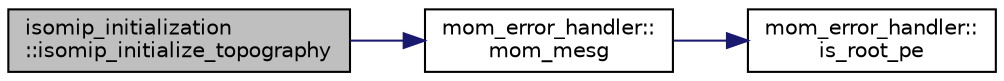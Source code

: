 digraph "isomip_initialization::isomip_initialize_topography"
{
 // INTERACTIVE_SVG=YES
 // LATEX_PDF_SIZE
  edge [fontname="Helvetica",fontsize="10",labelfontname="Helvetica",labelfontsize="10"];
  node [fontname="Helvetica",fontsize="10",shape=record];
  rankdir="LR";
  Node1 [label="isomip_initialization\l::isomip_initialize_topography",height=0.2,width=0.4,color="black", fillcolor="grey75", style="filled", fontcolor="black",tooltip="Initialization of topography for the ISOMIP configuration."];
  Node1 -> Node2 [color="midnightblue",fontsize="10",style="solid",fontname="Helvetica"];
  Node2 [label="mom_error_handler::\lmom_mesg",height=0.2,width=0.4,color="black", fillcolor="white", style="filled",URL="$namespacemom__error__handler.html#a1c462df7b61f1296407b4af51dfeceab",tooltip="This provides a convenient interface for writing an informative comment."];
  Node2 -> Node3 [color="midnightblue",fontsize="10",style="solid",fontname="Helvetica"];
  Node3 [label="mom_error_handler::\lis_root_pe",height=0.2,width=0.4,color="black", fillcolor="white", style="filled",URL="$namespacemom__error__handler.html#ad5f00a53059c72fe2332d1436c80ca71",tooltip="This returns .true. if the current PE is the root PE."];
}
